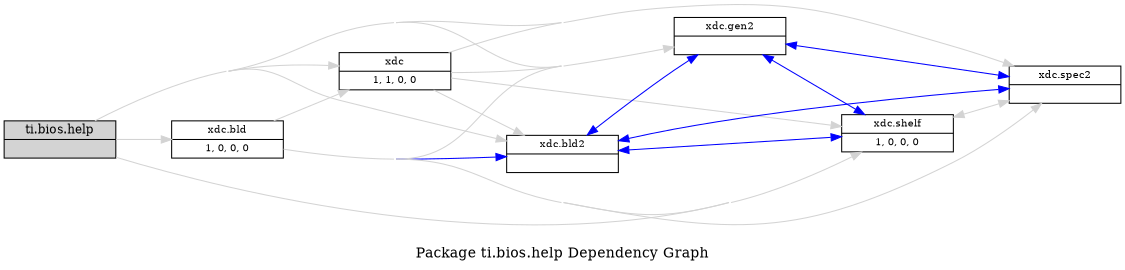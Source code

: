 digraph dependencies {
    label="\nPackage ti.bios.help Dependency Graph";
    size="7.5,10";
    rankdir=LR;
    ranksep=".75";
    concentrate="true";
    node [fixedsize=true, width=1.5, style=filled, color=black];
    node [font=Helvetica, fontsize=12, fillcolor=lightgrey];
    ti_bios_help [shape=record,label="ti.bios.help|", URL="package.rel.xml"];
    node [fontsize=10, fillcolor=white];

    edge [style=solid, color=blue]

    edge [style=solid, color=lightgrey]
    xdc [shape=record,label="xdc|1, 1, 0, 0", URL="../../../../../../../../../toolsrc/library/vendors2005/xdc/xdcdist-e15/Solaris/packages/xdc/package/package.rel.svg"];
    ti_bios_help -> xdc;
    xdc_bld2 [shape=record,label="xdc.bld2|", URL="../../../../../../../../../toolsrc/library/vendors2005/xdc/xdcdist-e15/Solaris/packages/xdc/bld2/package/package.rel.svg"];
    ti_bios_help -> xdc_bld2;
    xdc_gen2 [shape=record,label="xdc.gen2|", URL="../../../../../../../../../toolsrc/library/vendors2005/xdc/xdcdist-e15/Solaris/packages/xdc/gen2/package/package.rel.svg"];
    ti_bios_help -> xdc_gen2;
    xdc_spec2 [shape=record,label="xdc.spec2|", URL="../../../../../../../../../toolsrc/library/vendors2005/xdc/xdcdist-e15/Solaris/packages/xdc/spec2/package/package.rel.svg"];
    ti_bios_help -> xdc_spec2;
    xdc_shelf [shape=record,label="xdc.shelf|1, 0, 0, 0", URL="../../../../../../../../../toolsrc/library/vendors2005/xdc/xdcdist-e15/Solaris/packages/xdc/shelf/package/package.rel.svg"];
    ti_bios_help -> xdc_shelf;
    xdc_bld [shape=record,label="xdc.bld|1, 0, 0, 0", URL="../../../../../../../../../toolsrc/library/vendors2005/xdc/xdcdist-e15/Solaris/packages/xdc/bld/package/package.rel.svg"];
    ti_bios_help -> xdc_bld;

    edge [style=solid, color=blue]
    xdc_bld -> xdc_bld2;

    edge [style=solid, color=lightgrey]
    xdc_bld -> xdc_spec2;
    xdc_bld -> xdc_bld2;
    xdc_bld -> xdc_shelf;
    xdc_bld -> xdc_gen2;
    xdc_bld -> xdc;

    edge [style=solid, color=blue]

    edge [style=solid, color=lightgrey]
    xdc_shelf -> xdc_spec2;
    xdc_shelf -> xdc_bld2;
    xdc_shelf -> xdc_gen2;

    edge [style=solid, color=blue]
    xdc_spec2 -> xdc_shelf;

    edge [style=solid, color=lightgrey]
    xdc_spec2 -> xdc_bld2;
    xdc_spec2 -> xdc_gen2;
    xdc_spec2 -> xdc_shelf;

    edge [style=solid, color=blue]
    xdc_gen2 -> xdc_shelf;
    xdc_gen2 -> xdc_spec2;

    edge [style=solid, color=lightgrey]
    xdc_gen2 -> xdc_spec2;
    xdc_gen2 -> xdc_bld2;
    xdc_gen2 -> xdc_shelf;

    edge [style=solid, color=blue]
    xdc_bld2 -> xdc_shelf;
    xdc_bld2 -> xdc_spec2;
    xdc_bld2 -> xdc_gen2;

    edge [style=solid, color=lightgrey]
    xdc_bld2 -> xdc_spec2;
    xdc_bld2 -> xdc_gen2;
    xdc_bld2 -> xdc_shelf;

    edge [style=solid, color=blue]

    edge [style=solid, color=lightgrey]
    xdc -> xdc_spec2;
    xdc -> xdc_bld2;
    xdc -> xdc_shelf;
    xdc -> xdc_gen2;
}
